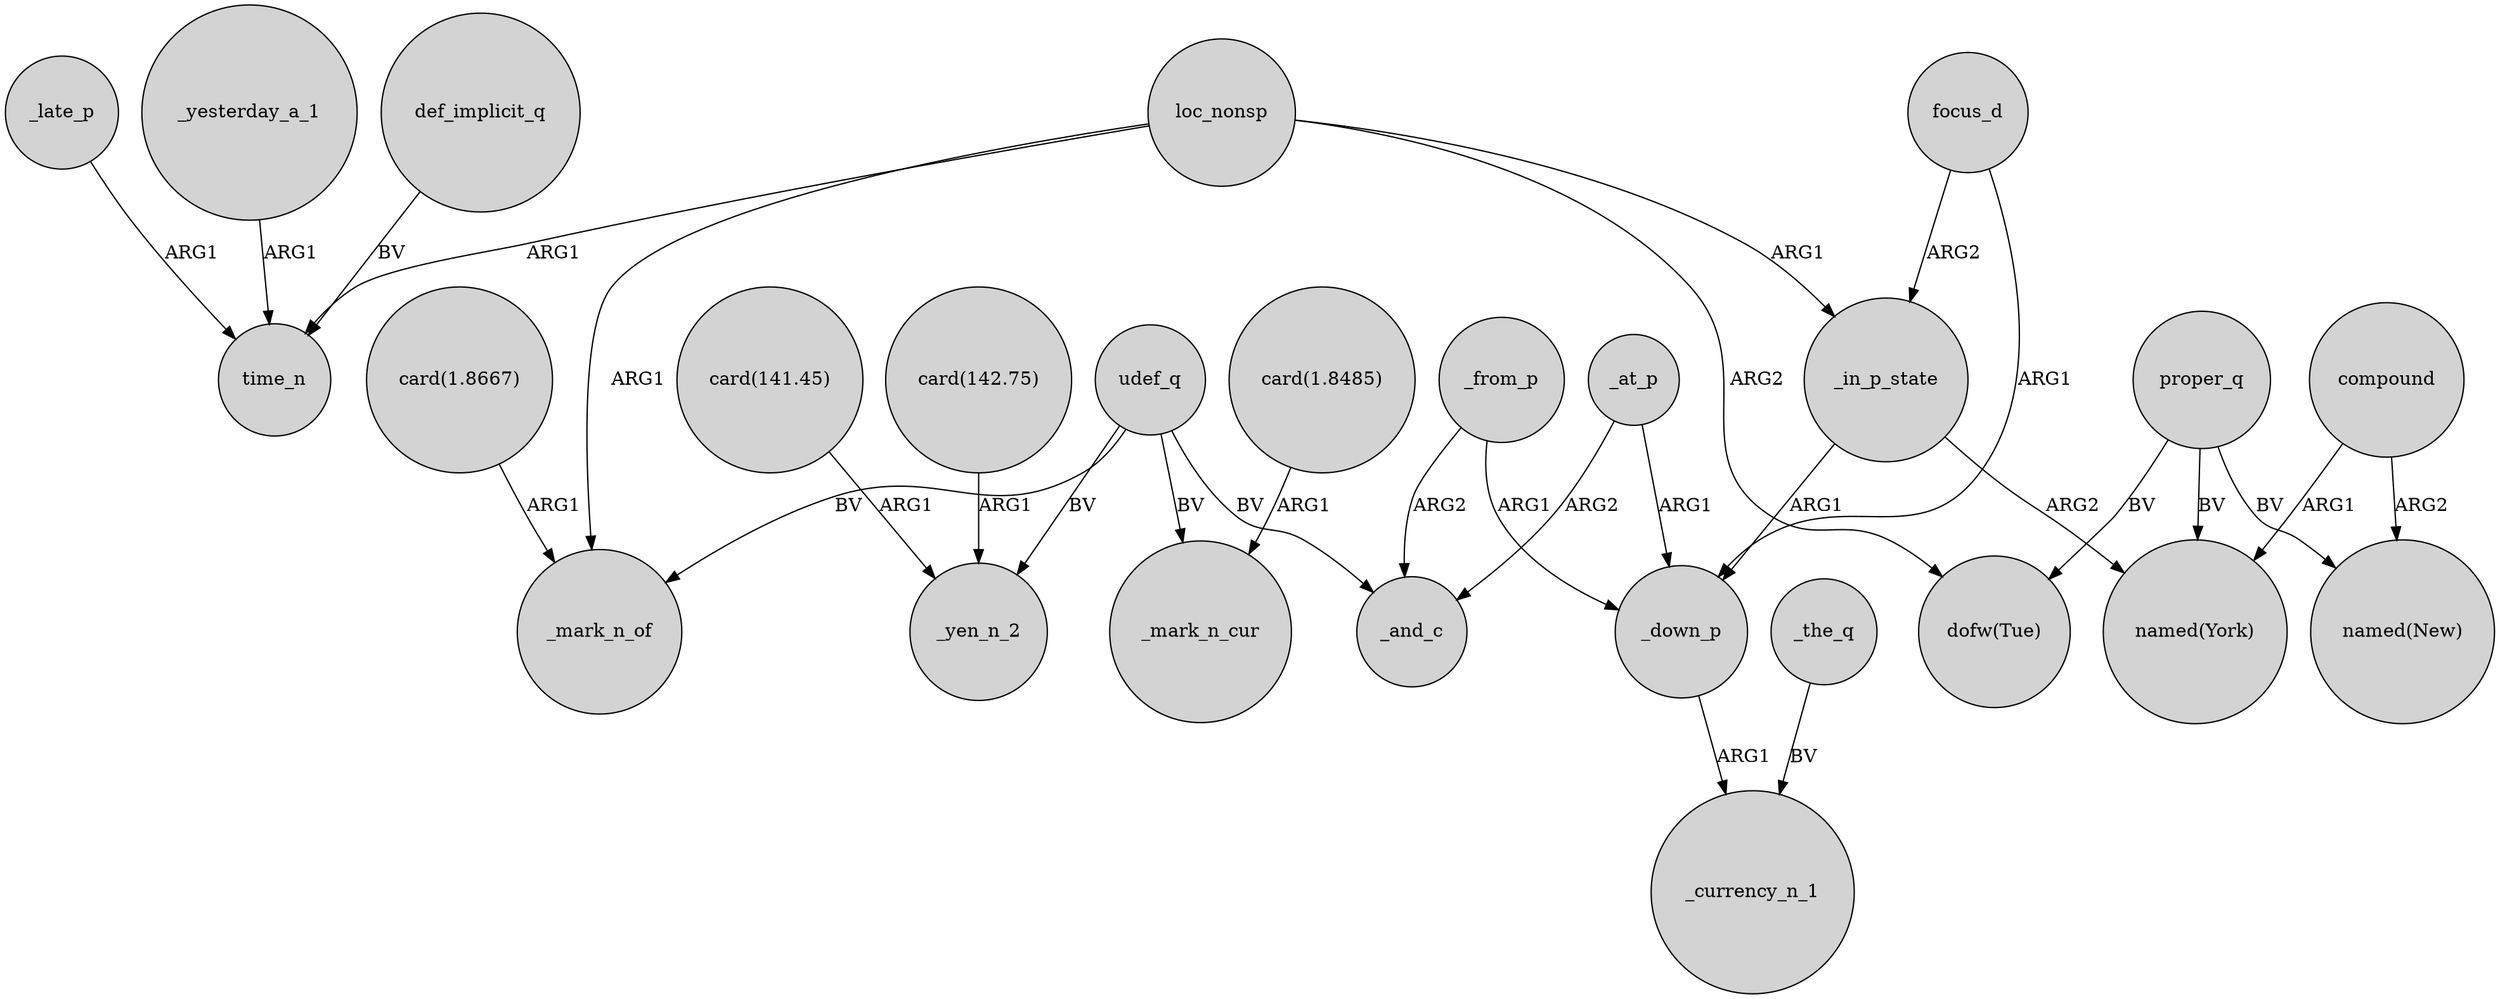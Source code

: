 digraph {
	node [shape=circle style=filled]
	_late_p -> time_n [label=ARG1]
	_down_p -> _currency_n_1 [label=ARG1]
	_yesterday_a_1 -> time_n [label=ARG1]
	udef_q -> _yen_n_2 [label=BV]
	compound -> "named(New)" [label=ARG2]
	udef_q -> _mark_n_of [label=BV]
	proper_q -> "named(New)" [label=BV]
	_at_p -> _down_p [label=ARG1]
	"card(141.45)" -> _yen_n_2 [label=ARG1]
	_from_p -> _down_p [label=ARG1]
	focus_d -> _in_p_state [label=ARG2]
	_in_p_state -> _down_p [label=ARG1]
	udef_q -> _mark_n_cur [label=BV]
	loc_nonsp -> _mark_n_of [label=ARG1]
	"card(1.8667)" -> _mark_n_of [label=ARG1]
	proper_q -> "dofw(Tue)" [label=BV]
	loc_nonsp -> time_n [label=ARG1]
	compound -> "named(York)" [label=ARG1]
	focus_d -> _down_p [label=ARG1]
	loc_nonsp -> "dofw(Tue)" [label=ARG2]
	loc_nonsp -> _in_p_state [label=ARG1]
	_the_q -> _currency_n_1 [label=BV]
	_in_p_state -> "named(York)" [label=ARG2]
	_from_p -> _and_c [label=ARG2]
	proper_q -> "named(York)" [label=BV]
	udef_q -> _and_c [label=BV]
	"card(1.8485)" -> _mark_n_cur [label=ARG1]
	_at_p -> _and_c [label=ARG2]
	"card(142.75)" -> _yen_n_2 [label=ARG1]
	def_implicit_q -> time_n [label=BV]
}
